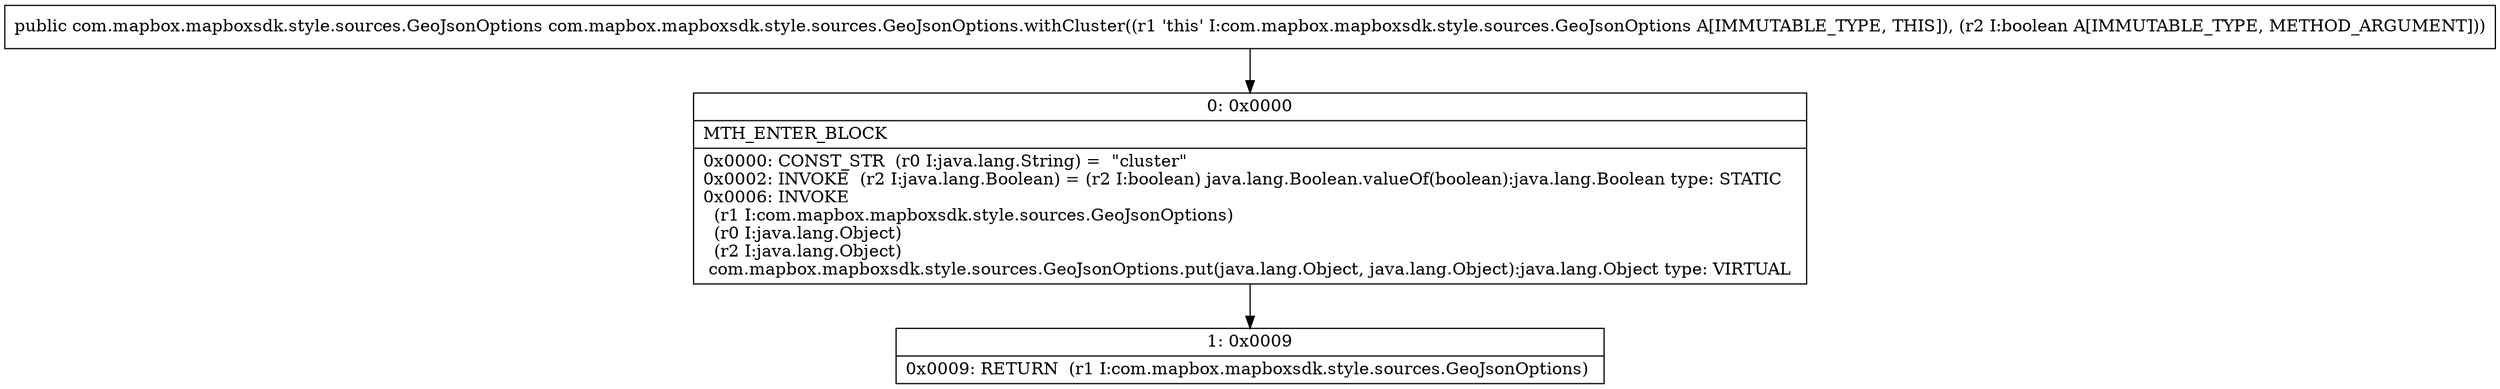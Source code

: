 digraph "CFG forcom.mapbox.mapboxsdk.style.sources.GeoJsonOptions.withCluster(Z)Lcom\/mapbox\/mapboxsdk\/style\/sources\/GeoJsonOptions;" {
Node_0 [shape=record,label="{0\:\ 0x0000|MTH_ENTER_BLOCK\l|0x0000: CONST_STR  (r0 I:java.lang.String) =  \"cluster\" \l0x0002: INVOKE  (r2 I:java.lang.Boolean) = (r2 I:boolean) java.lang.Boolean.valueOf(boolean):java.lang.Boolean type: STATIC \l0x0006: INVOKE  \l  (r1 I:com.mapbox.mapboxsdk.style.sources.GeoJsonOptions)\l  (r0 I:java.lang.Object)\l  (r2 I:java.lang.Object)\l com.mapbox.mapboxsdk.style.sources.GeoJsonOptions.put(java.lang.Object, java.lang.Object):java.lang.Object type: VIRTUAL \l}"];
Node_1 [shape=record,label="{1\:\ 0x0009|0x0009: RETURN  (r1 I:com.mapbox.mapboxsdk.style.sources.GeoJsonOptions) \l}"];
MethodNode[shape=record,label="{public com.mapbox.mapboxsdk.style.sources.GeoJsonOptions com.mapbox.mapboxsdk.style.sources.GeoJsonOptions.withCluster((r1 'this' I:com.mapbox.mapboxsdk.style.sources.GeoJsonOptions A[IMMUTABLE_TYPE, THIS]), (r2 I:boolean A[IMMUTABLE_TYPE, METHOD_ARGUMENT])) }"];
MethodNode -> Node_0;
Node_0 -> Node_1;
}

